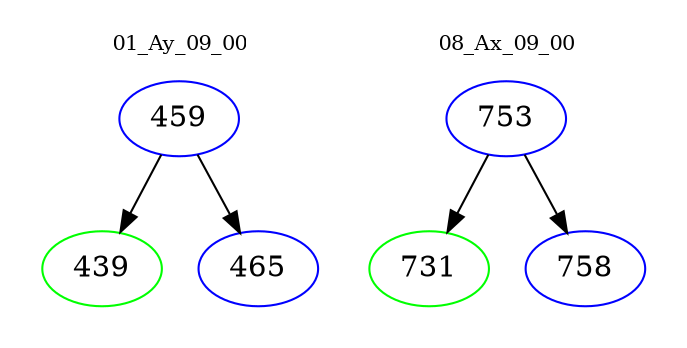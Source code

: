 digraph{
subgraph cluster_0 {
color = white
label = "01_Ay_09_00";
fontsize=10;
T0_459 [label="459", color="blue"]
T0_459 -> T0_439 [color="black"]
T0_439 [label="439", color="green"]
T0_459 -> T0_465 [color="black"]
T0_465 [label="465", color="blue"]
}
subgraph cluster_1 {
color = white
label = "08_Ax_09_00";
fontsize=10;
T1_753 [label="753", color="blue"]
T1_753 -> T1_731 [color="black"]
T1_731 [label="731", color="green"]
T1_753 -> T1_758 [color="black"]
T1_758 [label="758", color="blue"]
}
}
